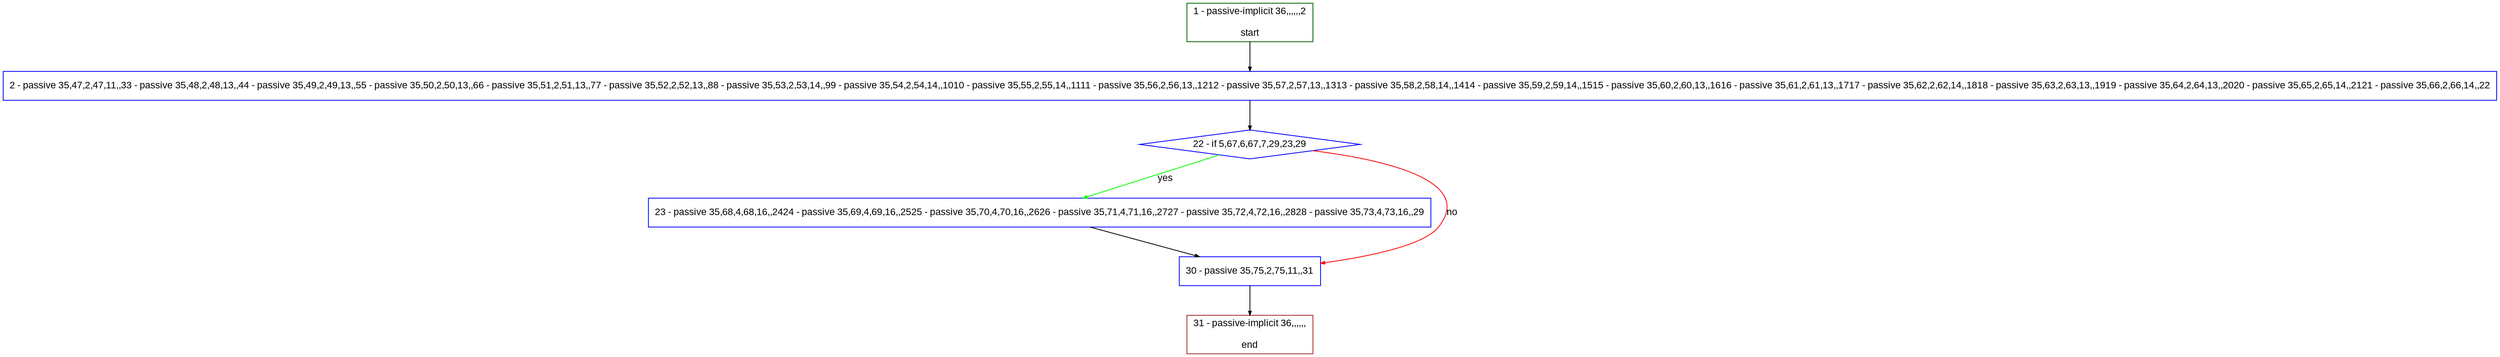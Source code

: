 digraph "" {
  graph [bgcolor="white", fillcolor="#FFFFCC", pack="true", packmode="clust", fontname="Arial", label="", fontsize="12", compound="true", style="rounded,filled"];
  node [node_initialized="no", fillcolor="white", fontname="Arial", label="", color="grey", fontsize="12", fixedsize="false", compound="true", shape="rectangle", style="filled"];
  edge [arrowtail="none", lhead="", fontcolor="black", fontname="Arial", label="", color="black", fontsize="12", arrowhead="normal", arrowsize="0.5", compound="true", ltail="", dir="forward"];
  __N1 [fillcolor="#ffffff", label="2 - passive 35,47,2,47,11,,33 - passive 35,48,2,48,13,,44 - passive 35,49,2,49,13,,55 - passive 35,50,2,50,13,,66 - passive 35,51,2,51,13,,77 - passive 35,52,2,52,13,,88 - passive 35,53,2,53,14,,99 - passive 35,54,2,54,14,,1010 - passive 35,55,2,55,14,,1111 - passive 35,56,2,56,13,,1212 - passive 35,57,2,57,13,,1313 - passive 35,58,2,58,14,,1414 - passive 35,59,2,59,14,,1515 - passive 35,60,2,60,13,,1616 - passive 35,61,2,61,13,,1717 - passive 35,62,2,62,14,,1818 - passive 35,63,2,63,13,,1919 - passive 35,64,2,64,13,,2020 - passive 35,65,2,65,14,,2121 - passive 35,66,2,66,14,,22", color="#0000ff", shape="box", style="filled"];
  __N2 [fillcolor="#ffffff", label="1 - passive-implicit 36,,,,,,2\n\nstart", color="#006400", shape="box", style="filled"];
  __N3 [fillcolor="#ffffff", label="22 - if 5,67,6,67,7,29,23,29", color="#0000ff", shape="diamond", style="filled"];
  __N4 [fillcolor="#ffffff", label="23 - passive 35,68,4,68,16,,2424 - passive 35,69,4,69,16,,2525 - passive 35,70,4,70,16,,2626 - passive 35,71,4,71,16,,2727 - passive 35,72,4,72,16,,2828 - passive 35,73,4,73,16,,29", color="#0000ff", shape="box", style="filled"];
  __N5 [fillcolor="#ffffff", label="30 - passive 35,75,2,75,11,,31", color="#0000ff", shape="box", style="filled"];
  __N6 [fillcolor="#ffffff", label="31 - passive-implicit 36,,,,,,\n\nend", color="#a52a2a", shape="box", style="filled"];
  __N2 -> __N1 [arrowtail="none", color="#000000", label="", arrowhead="normal", dir="forward"];
  __N1 -> __N3 [arrowtail="none", color="#000000", label="", arrowhead="normal", dir="forward"];
  __N3 -> __N4 [arrowtail="none", color="#00ff00", label="yes", arrowhead="normal", dir="forward"];
  __N3 -> __N5 [arrowtail="none", color="#ff0000", label="no", arrowhead="normal", dir="forward"];
  __N4 -> __N5 [arrowtail="none", color="#000000", label="", arrowhead="normal", dir="forward"];
  __N5 -> __N6 [arrowtail="none", color="#000000", label="", arrowhead="normal", dir="forward"];
}
